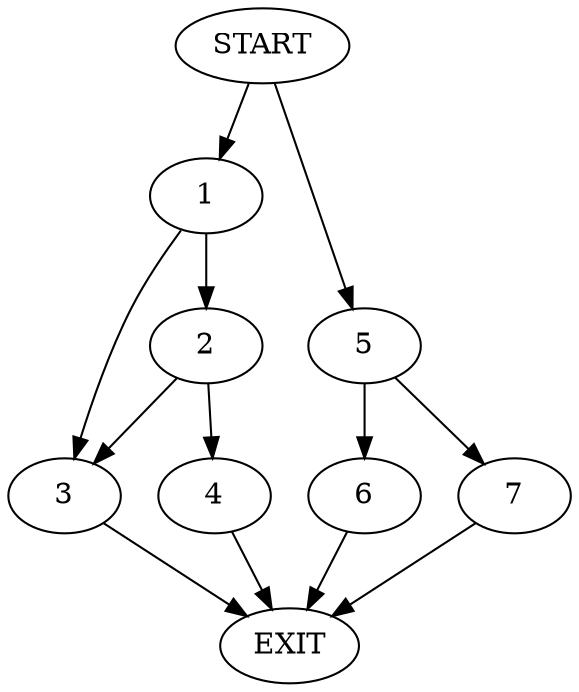 digraph {
0 [label="START"]
8 [label="EXIT"]
0 -> 1
1 -> 2
1 -> 3
2 -> 4
2 -> 3
3 -> 8
4 -> 8
0 -> 5
5 -> 6
5 -> 7
6 -> 8
7 -> 8
}
